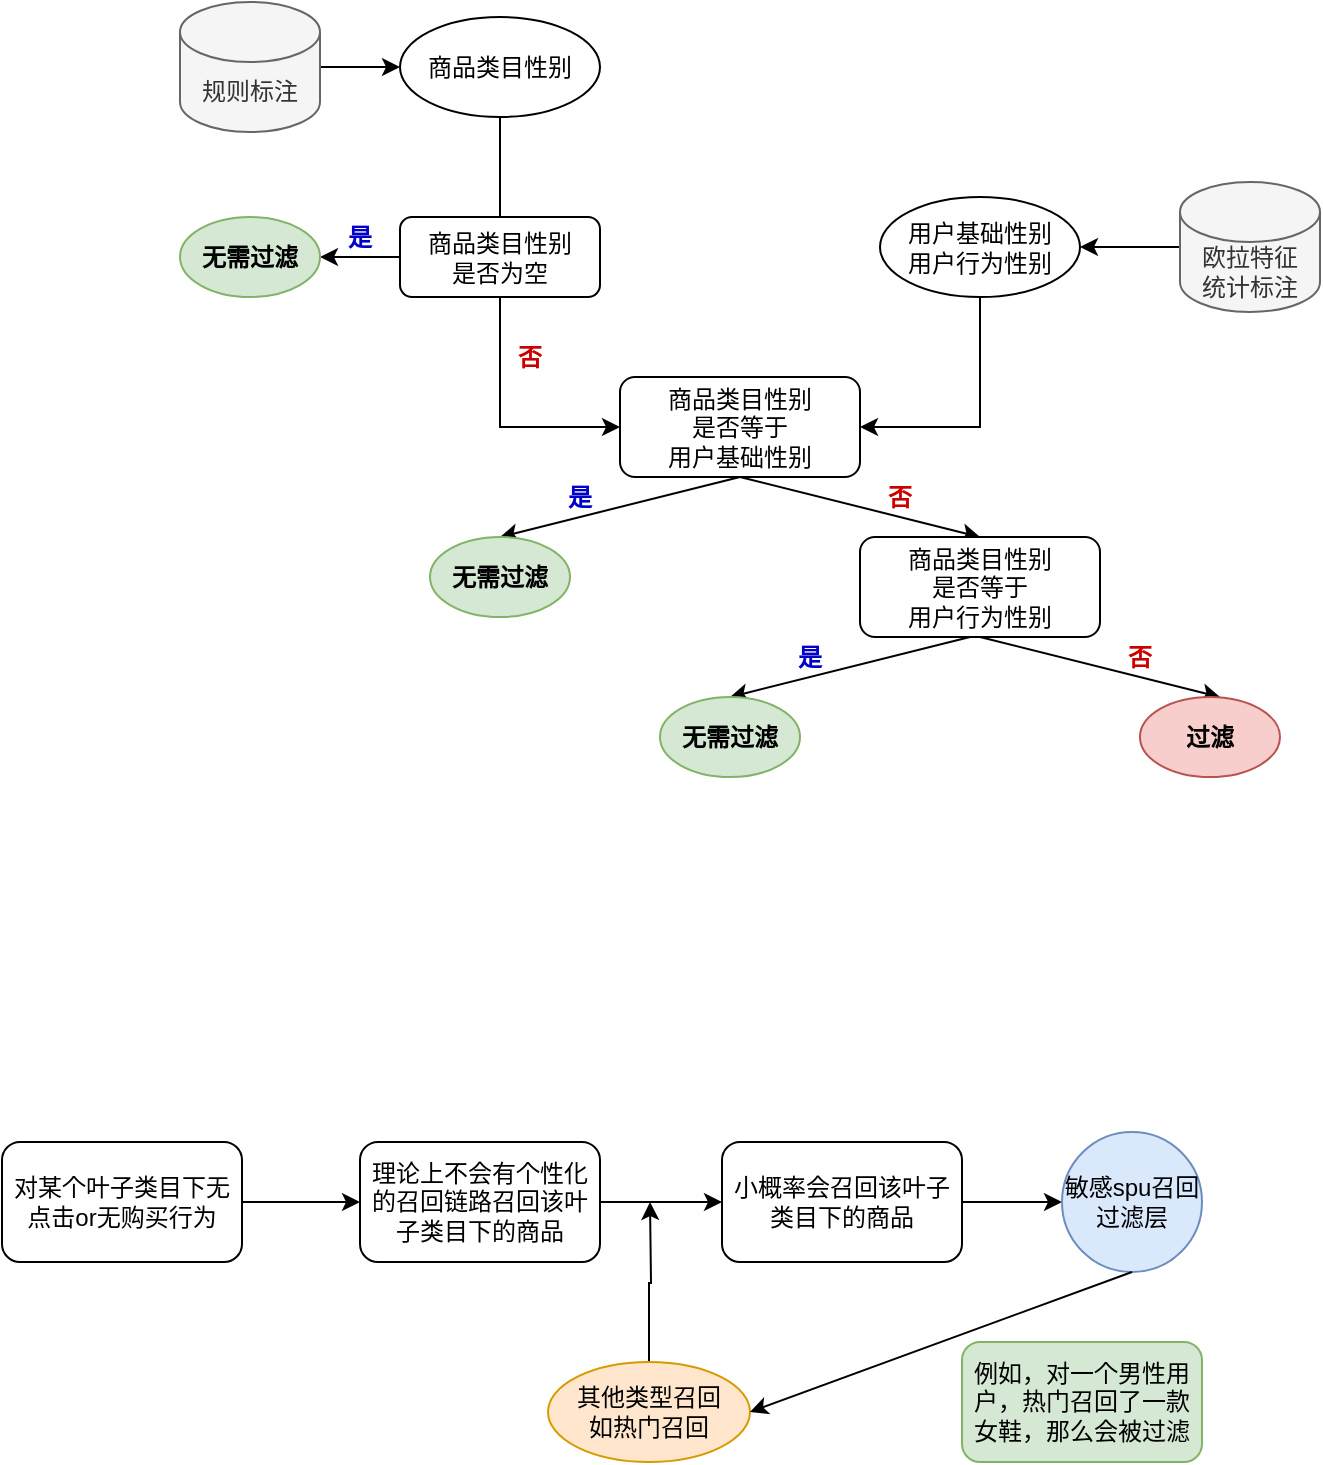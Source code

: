 <mxfile version="13.9.3" type="github">
  <diagram id="fGnJBwWOeE1liqLc3zjZ" name="Page-1">
    <mxGraphModel dx="965" dy="567" grid="1" gridSize="10" guides="1" tooltips="1" connect="1" arrows="1" fold="1" page="1" pageScale="1" pageWidth="827" pageHeight="1169" math="0" shadow="0">
      <root>
        <mxCell id="0" />
        <mxCell id="1" parent="0" />
        <mxCell id="95HC2CYI5oiidkYTNmPj-4" style="edgeStyle=orthogonalEdgeStyle;rounded=0;orthogonalLoop=1;jettySize=auto;html=1;exitX=0.5;exitY=1;exitDx=0;exitDy=0;entryX=0;entryY=0.5;entryDx=0;entryDy=0;" parent="1" source="95HC2CYI5oiidkYTNmPj-1" target="95HC2CYI5oiidkYTNmPj-3" edge="1">
          <mxGeometry relative="1" as="geometry" />
        </mxCell>
        <mxCell id="95HC2CYI5oiidkYTNmPj-1" value="商品类目性别" style="ellipse;whiteSpace=wrap;html=1;" parent="1" vertex="1">
          <mxGeometry x="239" y="67.5" width="100" height="50" as="geometry" />
        </mxCell>
        <mxCell id="95HC2CYI5oiidkYTNmPj-5" style="edgeStyle=orthogonalEdgeStyle;rounded=0;orthogonalLoop=1;jettySize=auto;html=1;exitX=0.5;exitY=1;exitDx=0;exitDy=0;entryX=1;entryY=0.5;entryDx=0;entryDy=0;" parent="1" source="95HC2CYI5oiidkYTNmPj-2" target="95HC2CYI5oiidkYTNmPj-3" edge="1">
          <mxGeometry relative="1" as="geometry" />
        </mxCell>
        <mxCell id="95HC2CYI5oiidkYTNmPj-2" value="用户基础性别&lt;br&gt;用户行为性别" style="ellipse;whiteSpace=wrap;html=1;" parent="1" vertex="1">
          <mxGeometry x="479" y="157.5" width="100" height="50" as="geometry" />
        </mxCell>
        <mxCell id="95HC2CYI5oiidkYTNmPj-3" value="商品类目性别&lt;br&gt;是否等于&lt;br&gt;用户基础性别" style="rounded=1;whiteSpace=wrap;html=1;" parent="1" vertex="1">
          <mxGeometry x="349" y="247.5" width="120" height="50" as="geometry" />
        </mxCell>
        <mxCell id="95HC2CYI5oiidkYTNmPj-7" value="" style="endArrow=classic;html=1;exitX=0.5;exitY=1;exitDx=0;exitDy=0;" parent="1" source="95HC2CYI5oiidkYTNmPj-3" edge="1">
          <mxGeometry width="50" height="50" relative="1" as="geometry">
            <mxPoint x="439" y="347.5" as="sourcePoint" />
            <mxPoint x="289" y="327.5" as="targetPoint" />
          </mxGeometry>
        </mxCell>
        <mxCell id="95HC2CYI5oiidkYTNmPj-8" value="" style="endArrow=classic;html=1;exitX=0.5;exitY=1;exitDx=0;exitDy=0;" parent="1" source="95HC2CYI5oiidkYTNmPj-3" edge="1">
          <mxGeometry width="50" height="50" relative="1" as="geometry">
            <mxPoint x="419" y="307.5" as="sourcePoint" />
            <mxPoint x="529" y="327.5" as="targetPoint" />
          </mxGeometry>
        </mxCell>
        <mxCell id="95HC2CYI5oiidkYTNmPj-10" value="是" style="text;html=1;strokeColor=none;fillColor=none;align=center;verticalAlign=middle;whiteSpace=wrap;rounded=0;fontColor=#0000CC;fontStyle=1" parent="1" vertex="1">
          <mxGeometry x="309" y="297.5" width="40" height="20" as="geometry" />
        </mxCell>
        <mxCell id="95HC2CYI5oiidkYTNmPj-11" value="否" style="text;html=1;strokeColor=none;fillColor=none;align=center;verticalAlign=middle;whiteSpace=wrap;rounded=0;fontStyle=1;fontColor=#CC0000;" parent="1" vertex="1">
          <mxGeometry x="469" y="297.5" width="40" height="20" as="geometry" />
        </mxCell>
        <mxCell id="95HC2CYI5oiidkYTNmPj-12" value="商品类目性别&lt;br&gt;是否等于&lt;br&gt;用户行为性别" style="rounded=1;whiteSpace=wrap;html=1;" parent="1" vertex="1">
          <mxGeometry x="469" y="327.5" width="120" height="50" as="geometry" />
        </mxCell>
        <mxCell id="95HC2CYI5oiidkYTNmPj-13" value="无需过滤" style="ellipse;whiteSpace=wrap;html=1;fontStyle=1;fillColor=#d5e8d4;strokeColor=#82b366;" parent="1" vertex="1">
          <mxGeometry x="254" y="327.5" width="70" height="40" as="geometry" />
        </mxCell>
        <mxCell id="95HC2CYI5oiidkYTNmPj-19" style="edgeStyle=orthogonalEdgeStyle;rounded=0;orthogonalLoop=1;jettySize=auto;html=1;exitX=0;exitY=0.5;exitDx=0;exitDy=0;fontColor=#000000;" parent="1" source="95HC2CYI5oiidkYTNmPj-14" target="95HC2CYI5oiidkYTNmPj-17" edge="1">
          <mxGeometry relative="1" as="geometry" />
        </mxCell>
        <mxCell id="95HC2CYI5oiidkYTNmPj-14" value="商品类目性别&lt;br&gt;是否为空" style="rounded=1;whiteSpace=wrap;html=1;" parent="1" vertex="1">
          <mxGeometry x="239" y="167.5" width="100" height="40" as="geometry" />
        </mxCell>
        <mxCell id="95HC2CYI5oiidkYTNmPj-15" value="否" style="text;html=1;strokeColor=none;fillColor=none;align=center;verticalAlign=middle;whiteSpace=wrap;rounded=0;fontStyle=1;fontColor=#CC0000;" parent="1" vertex="1">
          <mxGeometry x="284" y="227.5" width="40" height="20" as="geometry" />
        </mxCell>
        <mxCell id="95HC2CYI5oiidkYTNmPj-17" value="无需过滤" style="ellipse;whiteSpace=wrap;html=1;fontStyle=1;fillColor=#d5e8d4;strokeColor=#82b366;" parent="1" vertex="1">
          <mxGeometry x="129" y="167.5" width="70" height="40" as="geometry" />
        </mxCell>
        <mxCell id="95HC2CYI5oiidkYTNmPj-21" value="是" style="text;html=1;strokeColor=none;fillColor=none;align=center;verticalAlign=middle;whiteSpace=wrap;rounded=0;fontColor=#0000CC;fontStyle=1" parent="1" vertex="1">
          <mxGeometry x="199" y="167.5" width="40" height="20" as="geometry" />
        </mxCell>
        <mxCell id="95HC2CYI5oiidkYTNmPj-30" style="edgeStyle=orthogonalEdgeStyle;rounded=0;orthogonalLoop=1;jettySize=auto;html=1;exitX=1;exitY=0.5;exitDx=0;exitDy=0;exitPerimeter=0;fontColor=#000000;" parent="1" source="95HC2CYI5oiidkYTNmPj-22" target="95HC2CYI5oiidkYTNmPj-1" edge="1">
          <mxGeometry relative="1" as="geometry" />
        </mxCell>
        <mxCell id="95HC2CYI5oiidkYTNmPj-22" value="规则标注" style="shape=cylinder3;whiteSpace=wrap;html=1;boundedLbl=1;backgroundOutline=1;size=15;fontColor=#333333;fillColor=#f5f5f5;strokeColor=#666666;" parent="1" vertex="1">
          <mxGeometry x="129" y="60" width="70" height="65" as="geometry" />
        </mxCell>
        <mxCell id="95HC2CYI5oiidkYTNmPj-31" style="edgeStyle=orthogonalEdgeStyle;rounded=0;orthogonalLoop=1;jettySize=auto;html=1;exitX=0;exitY=0.5;exitDx=0;exitDy=0;exitPerimeter=0;entryX=1;entryY=0.5;entryDx=0;entryDy=0;fontColor=#000000;" parent="1" source="95HC2CYI5oiidkYTNmPj-23" target="95HC2CYI5oiidkYTNmPj-2" edge="1">
          <mxGeometry relative="1" as="geometry" />
        </mxCell>
        <mxCell id="95HC2CYI5oiidkYTNmPj-23" value="欧拉特征&lt;br&gt;统计标注" style="shape=cylinder3;whiteSpace=wrap;html=1;boundedLbl=1;backgroundOutline=1;size=15;fontColor=#333333;fillColor=#f5f5f5;strokeColor=#666666;" parent="1" vertex="1">
          <mxGeometry x="629" y="150" width="70" height="65" as="geometry" />
        </mxCell>
        <mxCell id="95HC2CYI5oiidkYTNmPj-24" value="" style="endArrow=classic;html=1;" parent="1" edge="1">
          <mxGeometry width="50" height="50" relative="1" as="geometry">
            <mxPoint x="524" y="377.5" as="sourcePoint" />
            <mxPoint x="404" y="407.5" as="targetPoint" />
          </mxGeometry>
        </mxCell>
        <mxCell id="95HC2CYI5oiidkYTNmPj-25" value="是" style="text;html=1;strokeColor=none;fillColor=none;align=center;verticalAlign=middle;whiteSpace=wrap;rounded=0;fontColor=#0000CC;fontStyle=1" parent="1" vertex="1">
          <mxGeometry x="424" y="377.5" width="40" height="20" as="geometry" />
        </mxCell>
        <mxCell id="95HC2CYI5oiidkYTNmPj-26" value="无需过滤" style="ellipse;whiteSpace=wrap;html=1;fontStyle=1;fillColor=#d5e8d4;strokeColor=#82b366;" parent="1" vertex="1">
          <mxGeometry x="369" y="407.5" width="70" height="40" as="geometry" />
        </mxCell>
        <mxCell id="95HC2CYI5oiidkYTNmPj-27" value="" style="endArrow=classic;html=1;exitX=0.5;exitY=1;exitDx=0;exitDy=0;" parent="1" edge="1">
          <mxGeometry width="50" height="50" relative="1" as="geometry">
            <mxPoint x="529" y="377.5" as="sourcePoint" />
            <mxPoint x="649" y="407.5" as="targetPoint" />
          </mxGeometry>
        </mxCell>
        <mxCell id="95HC2CYI5oiidkYTNmPj-28" value="否" style="text;html=1;strokeColor=none;fillColor=none;align=center;verticalAlign=middle;whiteSpace=wrap;rounded=0;fontStyle=1;fontColor=#CC0000;" parent="1" vertex="1">
          <mxGeometry x="589" y="377.5" width="40" height="20" as="geometry" />
        </mxCell>
        <mxCell id="95HC2CYI5oiidkYTNmPj-29" value="过滤" style="ellipse;whiteSpace=wrap;html=1;fontStyle=1;fillColor=#f8cecc;strokeColor=#b85450;" parent="1" vertex="1">
          <mxGeometry x="609" y="407.5" width="70" height="40" as="geometry" />
        </mxCell>
        <mxCell id="rkpEittb46IJz6kNiKrZ-3" style="edgeStyle=orthogonalEdgeStyle;rounded=0;orthogonalLoop=1;jettySize=auto;html=1;exitX=1;exitY=0.5;exitDx=0;exitDy=0;" edge="1" parent="1" source="rkpEittb46IJz6kNiKrZ-1" target="rkpEittb46IJz6kNiKrZ-2">
          <mxGeometry relative="1" as="geometry" />
        </mxCell>
        <mxCell id="rkpEittb46IJz6kNiKrZ-1" value="对某个叶子类目下无点击or无购买行为" style="rounded=1;whiteSpace=wrap;html=1;" vertex="1" parent="1">
          <mxGeometry x="40" y="630" width="120" height="60" as="geometry" />
        </mxCell>
        <mxCell id="rkpEittb46IJz6kNiKrZ-5" style="edgeStyle=orthogonalEdgeStyle;rounded=0;orthogonalLoop=1;jettySize=auto;html=1;exitX=1;exitY=0.5;exitDx=0;exitDy=0;" edge="1" parent="1" source="rkpEittb46IJz6kNiKrZ-2" target="rkpEittb46IJz6kNiKrZ-4">
          <mxGeometry relative="1" as="geometry" />
        </mxCell>
        <mxCell id="rkpEittb46IJz6kNiKrZ-2" value="理论上不会有个性化的召回链路召回该叶子类目下的商品" style="rounded=1;whiteSpace=wrap;html=1;" vertex="1" parent="1">
          <mxGeometry x="219" y="630" width="120" height="60" as="geometry" />
        </mxCell>
        <mxCell id="rkpEittb46IJz6kNiKrZ-12" style="edgeStyle=orthogonalEdgeStyle;rounded=0;orthogonalLoop=1;jettySize=auto;html=1;exitX=1;exitY=0.5;exitDx=0;exitDy=0;entryX=0;entryY=0.5;entryDx=0;entryDy=0;" edge="1" parent="1" source="rkpEittb46IJz6kNiKrZ-4" target="rkpEittb46IJz6kNiKrZ-11">
          <mxGeometry relative="1" as="geometry" />
        </mxCell>
        <mxCell id="rkpEittb46IJz6kNiKrZ-4" value="小概率会召回该叶子类目下的商品" style="rounded=1;whiteSpace=wrap;html=1;" vertex="1" parent="1">
          <mxGeometry x="400" y="630" width="120" height="60" as="geometry" />
        </mxCell>
        <mxCell id="rkpEittb46IJz6kNiKrZ-8" style="edgeStyle=orthogonalEdgeStyle;rounded=0;orthogonalLoop=1;jettySize=auto;html=1;exitX=0.5;exitY=0;exitDx=0;exitDy=0;" edge="1" parent="1" source="rkpEittb46IJz6kNiKrZ-6">
          <mxGeometry relative="1" as="geometry">
            <mxPoint x="364" y="660" as="targetPoint" />
          </mxGeometry>
        </mxCell>
        <mxCell id="rkpEittb46IJz6kNiKrZ-6" value="其他类型召回&lt;br&gt;如热门召回" style="ellipse;whiteSpace=wrap;html=1;fillColor=#ffe6cc;strokeColor=#d79b00;" vertex="1" parent="1">
          <mxGeometry x="313" y="740" width="101" height="50" as="geometry" />
        </mxCell>
        <mxCell id="rkpEittb46IJz6kNiKrZ-9" value="例如，对一个男性用户，热门召回了一款女鞋，那么会被过滤" style="rounded=1;whiteSpace=wrap;html=1;fillColor=#d5e8d4;strokeColor=#82b366;" vertex="1" parent="1">
          <mxGeometry x="520" y="730" width="120" height="60" as="geometry" />
        </mxCell>
        <mxCell id="rkpEittb46IJz6kNiKrZ-11" value="敏感spu召回过滤层" style="ellipse;whiteSpace=wrap;html=1;aspect=fixed;fillColor=#dae8fc;strokeColor=#6c8ebf;" vertex="1" parent="1">
          <mxGeometry x="570" y="625" width="70" height="70" as="geometry" />
        </mxCell>
        <mxCell id="rkpEittb46IJz6kNiKrZ-14" value="" style="endArrow=classic;html=1;exitX=0.5;exitY=1;exitDx=0;exitDy=0;entryX=1;entryY=0.5;entryDx=0;entryDy=0;" edge="1" parent="1" source="rkpEittb46IJz6kNiKrZ-11" target="rkpEittb46IJz6kNiKrZ-6">
          <mxGeometry width="50" height="50" relative="1" as="geometry">
            <mxPoint x="710" y="625" as="sourcePoint" />
            <mxPoint x="760" y="575" as="targetPoint" />
          </mxGeometry>
        </mxCell>
      </root>
    </mxGraphModel>
  </diagram>
</mxfile>
